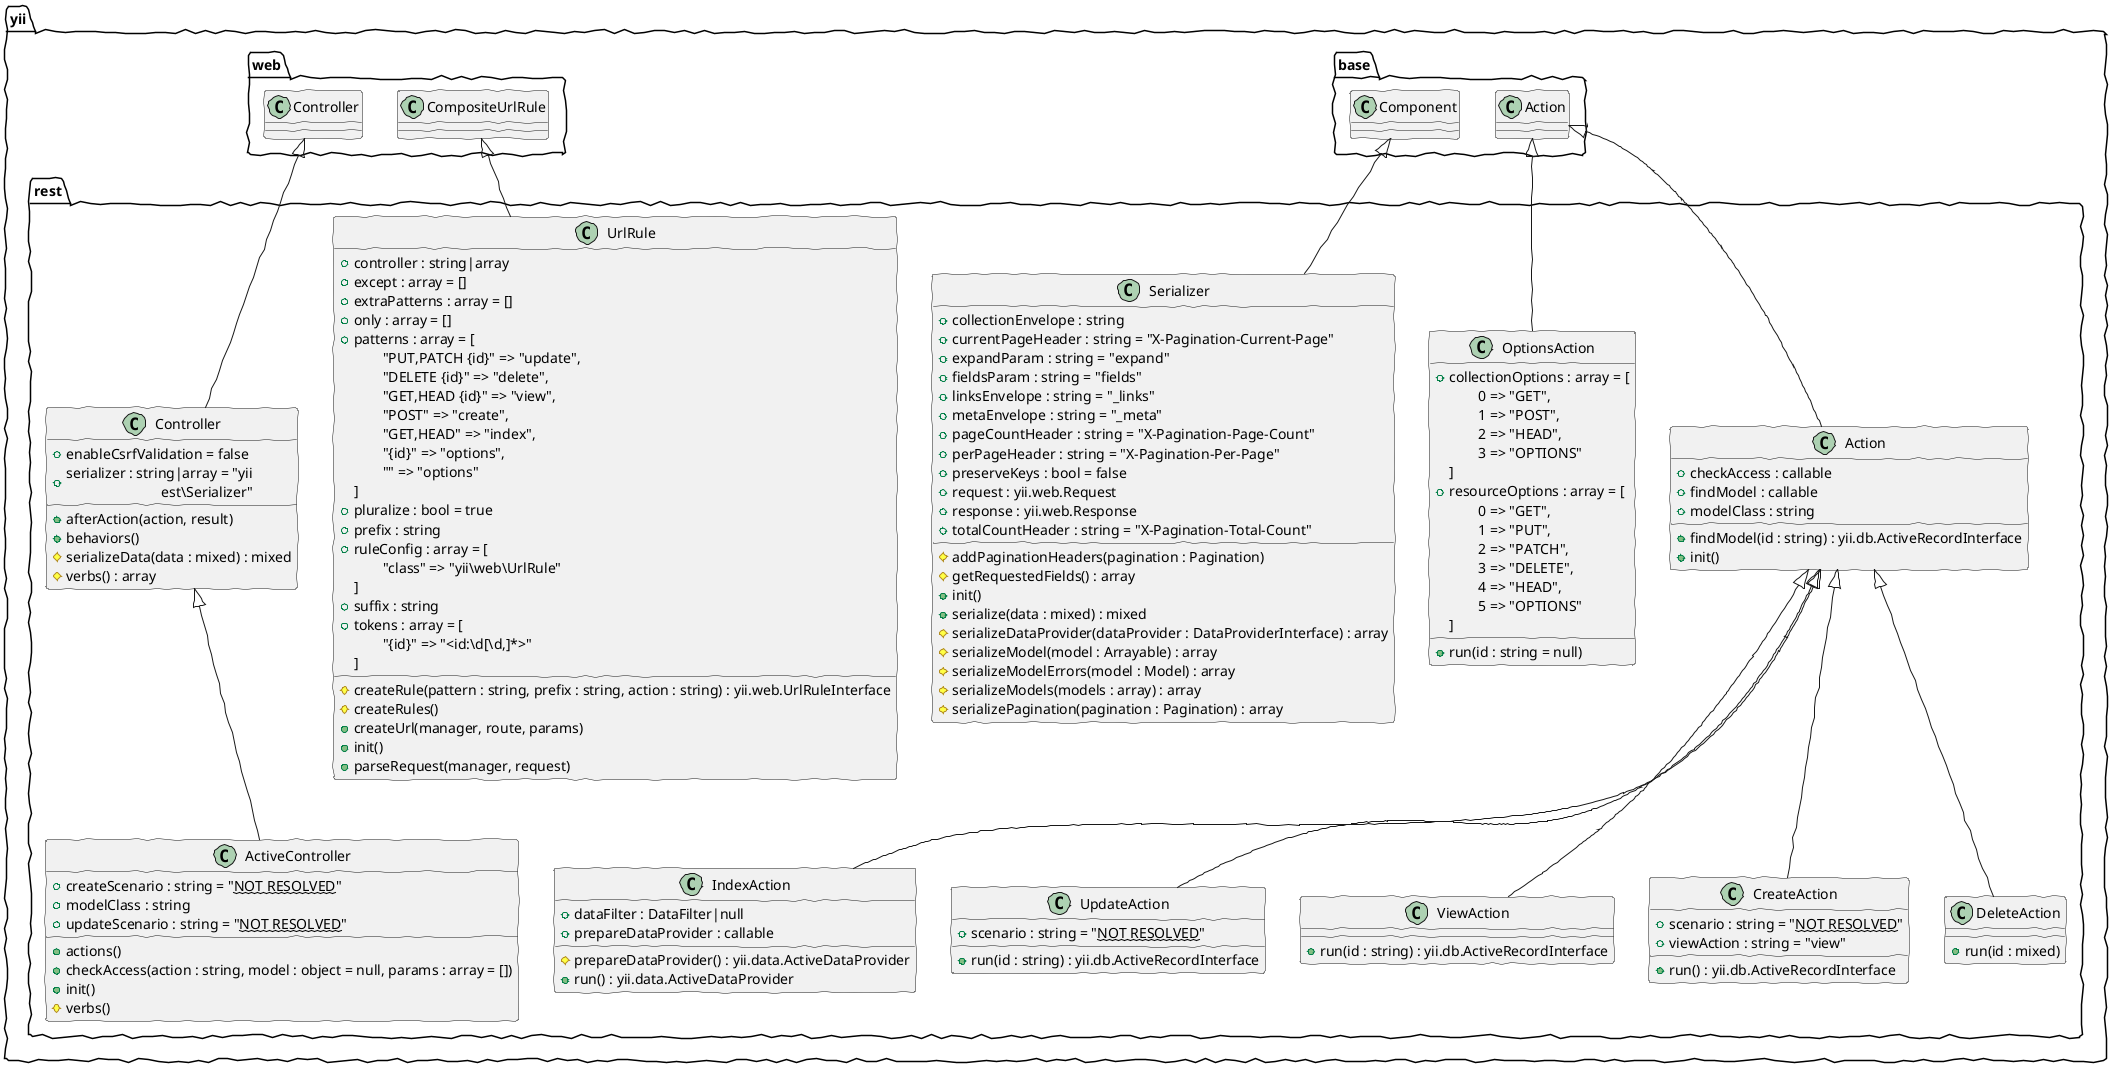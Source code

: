 @startuml
skinparam handwritten true
class yii.rest.Action {
    +checkAccess : callable
    +findModel : callable
    +modelClass : string
    +findModel(id : string) : yii.db.ActiveRecordInterface
    +init()
}
class yii.rest.Action extends yii.base.Action
class yii.rest.ActiveController {
    +createScenario : string = "~~NOT RESOLVED~~"
    +modelClass : string
    +updateScenario : string = "~~NOT RESOLVED~~"
    +actions()
    +checkAccess(action : string, model : object = null, params : array = [])
    +init()
    #verbs()
}
class yii.rest.ActiveController extends yii.rest.Controller
class yii.rest.Controller {
    +enableCsrfValidation = false
    +serializer : string|array = "yii\rest\Serializer"
    +afterAction(action, result)
    +behaviors()
    #serializeData(data : mixed) : mixed
    #verbs() : array
}
class yii.rest.Controller extends yii.web.Controller
class yii.rest.CreateAction {
    +scenario : string = "~~NOT RESOLVED~~"
    +viewAction : string = "view"
    +run() : yii.db.ActiveRecordInterface
}
class yii.rest.CreateAction extends yii.rest.Action
class yii.rest.DeleteAction {
    +run(id : mixed)
}
class yii.rest.DeleteAction extends yii.rest.Action
class yii.rest.IndexAction {
    +dataFilter : DataFilter|null
    +prepareDataProvider : callable
    #prepareDataProvider() : yii.data.ActiveDataProvider
    +run() : yii.data.ActiveDataProvider
}
class yii.rest.IndexAction extends yii.rest.Action
class yii.rest.OptionsAction {
    +collectionOptions : array = [
        \t0 => "GET",
        \t1 => "POST",
        \t2 => "HEAD",
        \t3 => "OPTIONS"
    ]
    +resourceOptions : array = [
        \t0 => "GET",
        \t1 => "PUT",
        \t2 => "PATCH",
        \t3 => "DELETE",
        \t4 => "HEAD",
        \t5 => "OPTIONS"
    ]
    +run(id : string = null)
}
class yii.rest.OptionsAction extends yii.base.Action
class yii.rest.Serializer {
    +collectionEnvelope : string
    +currentPageHeader : string = "X-Pagination-Current-Page"
    +expandParam : string = "expand"
    +fieldsParam : string = "fields"
    +linksEnvelope : string = "_links"
    +metaEnvelope : string = "_meta"
    +pageCountHeader : string = "X-Pagination-Page-Count"
    +perPageHeader : string = "X-Pagination-Per-Page"
    +preserveKeys : bool = false
    +request : yii.web.Request
    +response : yii.web.Response
    +totalCountHeader : string = "X-Pagination-Total-Count"
    #addPaginationHeaders(pagination : Pagination)
    #getRequestedFields() : array
    +init()
    +serialize(data : mixed) : mixed
    #serializeDataProvider(dataProvider : DataProviderInterface) : array
    #serializeModel(model : Arrayable) : array
    #serializeModelErrors(model : Model) : array
    #serializeModels(models : array) : array
    #serializePagination(pagination : Pagination) : array
}
class yii.rest.Serializer extends yii.base.Component
class yii.rest.UpdateAction {
    +scenario : string = "~~NOT RESOLVED~~"
    +run(id : string) : yii.db.ActiveRecordInterface
}
class yii.rest.UpdateAction extends yii.rest.Action
class yii.rest.UrlRule {
    +controller : string|array
    +except : array = []
    +extraPatterns : array = []
    +only : array = []
    +patterns : array = [
        \t"PUT,PATCH {id}" => "update",
        \t"DELETE {id}" => "delete",
        \t"GET,HEAD {id}" => "view",
        \t"POST" => "create",
        \t"GET,HEAD" => "index",
        \t"{id}" => "options",
        \t"" => "options"
    ]
    +pluralize : bool = true
    +prefix : string
    +ruleConfig : array = [
        \t"class" => "yii\web\UrlRule"
    ]
    +suffix : string
    +tokens : array = [
        \t"{id}" => "<id:\d[\d,]*>"
    ]
    #createRule(pattern : string, prefix : string, action : string) : yii.web.UrlRuleInterface
    #createRules()
    +createUrl(manager, route, params)
    +init()
    +parseRequest(manager, request)
}
class yii.rest.UrlRule extends yii.web.CompositeUrlRule
class yii.rest.ViewAction {
    +run(id : string) : yii.db.ActiveRecordInterface
}
class yii.rest.ViewAction extends yii.rest.Action
@enduml
